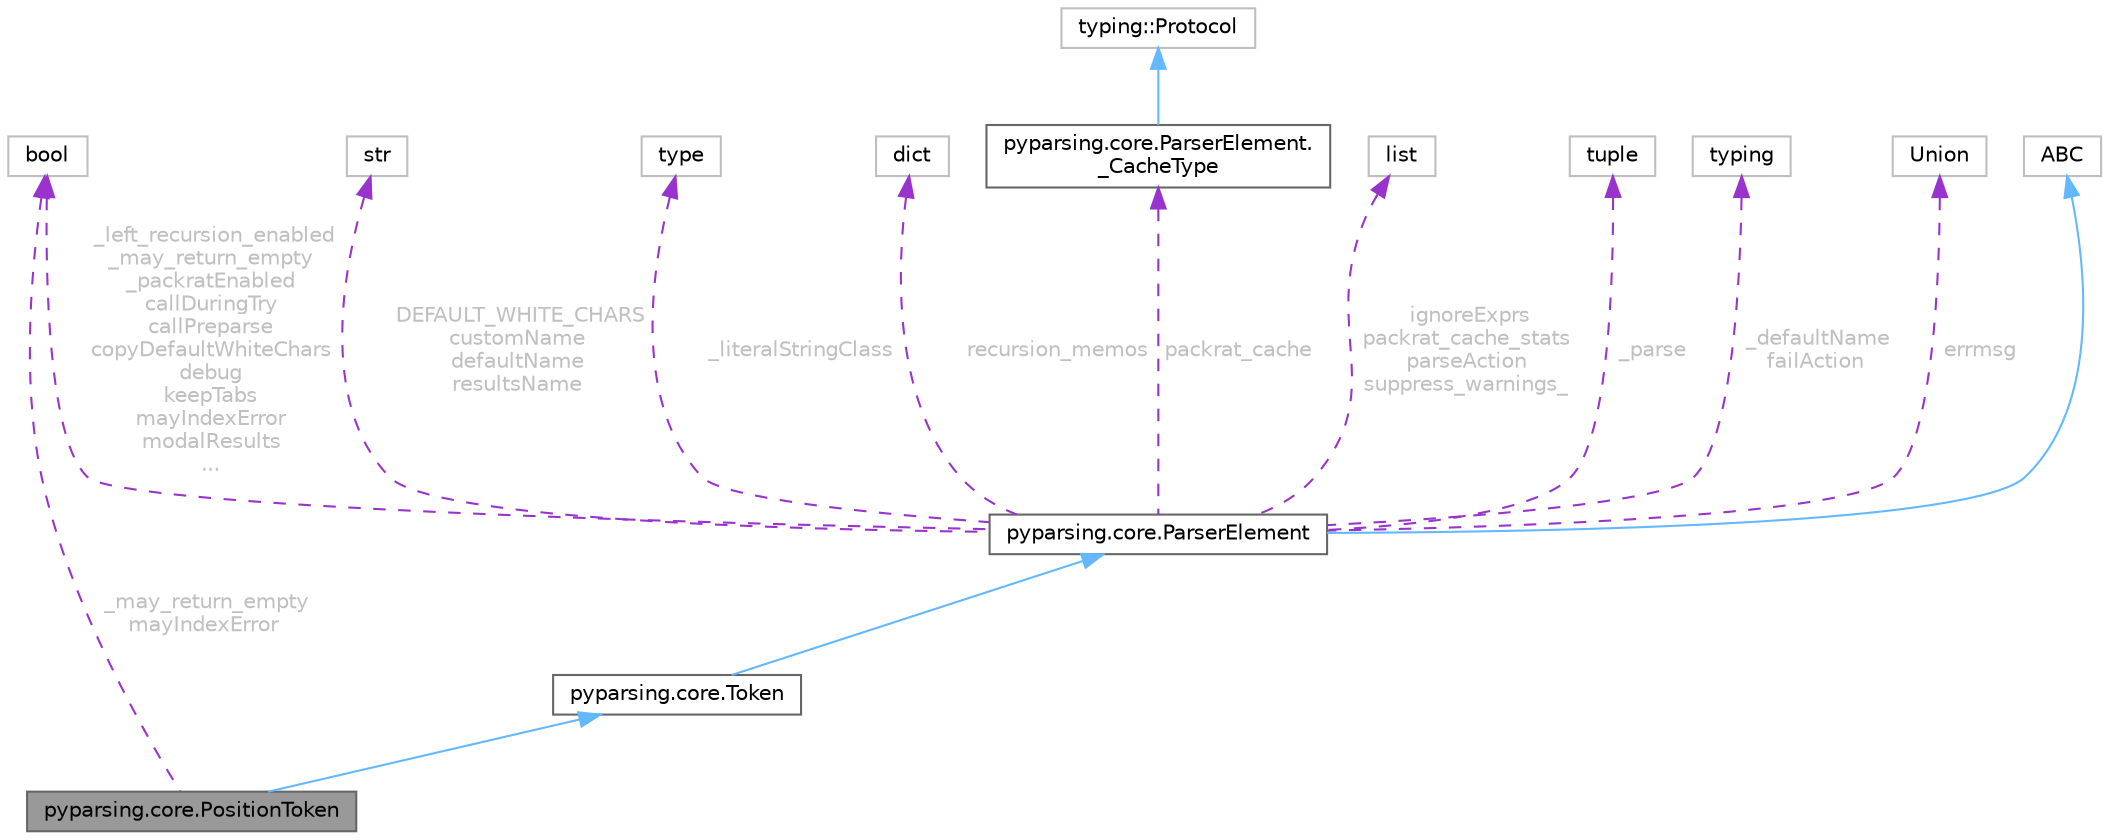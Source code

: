 digraph "pyparsing.core.PositionToken"
{
 // LATEX_PDF_SIZE
  bgcolor="transparent";
  edge [fontname=Helvetica,fontsize=10,labelfontname=Helvetica,labelfontsize=10];
  node [fontname=Helvetica,fontsize=10,shape=box,height=0.2,width=0.4];
  Node1 [id="Node000001",label="pyparsing.core.PositionToken",height=0.2,width=0.4,color="gray40", fillcolor="grey60", style="filled", fontcolor="black",tooltip=" "];
  Node2 -> Node1 [id="edge1_Node000001_Node000002",dir="back",color="steelblue1",style="solid",tooltip=" "];
  Node2 [id="Node000002",label="pyparsing.core.Token",height=0.2,width=0.4,color="gray40", fillcolor="white", style="filled",URL="$d7/d0a/classpyparsing_1_1core_1_1Token.html",tooltip=" "];
  Node3 -> Node2 [id="edge2_Node000002_Node000003",dir="back",color="steelblue1",style="solid",tooltip=" "];
  Node3 [id="Node000003",label="pyparsing.core.ParserElement",height=0.2,width=0.4,color="gray40", fillcolor="white", style="filled",URL="$d9/d94/classpyparsing_1_1core_1_1ParserElement.html",tooltip=" "];
  Node4 -> Node3 [id="edge3_Node000003_Node000004",dir="back",color="steelblue1",style="solid",tooltip=" "];
  Node4 [id="Node000004",label="ABC",height=0.2,width=0.4,color="grey75", fillcolor="white", style="filled",URL="$dd/d9b/classABC.html",tooltip=" "];
  Node5 -> Node3 [id="edge4_Node000003_Node000005",dir="back",color="darkorchid3",style="dashed",tooltip=" ",label=" DEFAULT_WHITE_CHARS\ncustomName\ndefaultName\nresultsName",fontcolor="grey" ];
  Node5 [id="Node000005",label="str",height=0.2,width=0.4,color="grey75", fillcolor="white", style="filled",tooltip=" "];
  Node6 -> Node3 [id="edge5_Node000003_Node000006",dir="back",color="darkorchid3",style="dashed",tooltip=" ",label=" _left_recursion_enabled\n_may_return_empty\n_packratEnabled\ncallDuringTry\ncallPreparse\ncopyDefaultWhiteChars\ndebug\nkeepTabs\nmayIndexError\nmodalResults\n...",fontcolor="grey" ];
  Node6 [id="Node000006",label="bool",height=0.2,width=0.4,color="grey75", fillcolor="white", style="filled",tooltip=" "];
  Node7 -> Node3 [id="edge6_Node000003_Node000007",dir="back",color="darkorchid3",style="dashed",tooltip=" ",label=" _literalStringClass",fontcolor="grey" ];
  Node7 [id="Node000007",label="type",height=0.2,width=0.4,color="grey75", fillcolor="white", style="filled",tooltip=" "];
  Node8 -> Node3 [id="edge7_Node000003_Node000008",dir="back",color="darkorchid3",style="dashed",tooltip=" ",label=" recursion_memos",fontcolor="grey" ];
  Node8 [id="Node000008",label="dict",height=0.2,width=0.4,color="grey75", fillcolor="white", style="filled",tooltip=" "];
  Node9 -> Node3 [id="edge8_Node000003_Node000009",dir="back",color="darkorchid3",style="dashed",tooltip=" ",label=" packrat_cache",fontcolor="grey" ];
  Node9 [id="Node000009",label="pyparsing.core.ParserElement.\l_CacheType",height=0.2,width=0.4,color="gray40", fillcolor="white", style="filled",URL="$da/d96/classpyparsing_1_1core_1_1ParserElement_1_1__CacheType.html",tooltip=" "];
  Node10 -> Node9 [id="edge9_Node000009_Node000010",dir="back",color="steelblue1",style="solid",tooltip=" "];
  Node10 [id="Node000010",label="typing::Protocol",height=0.2,width=0.4,color="grey75", fillcolor="white", style="filled",tooltip=" "];
  Node11 -> Node3 [id="edge10_Node000003_Node000011",dir="back",color="darkorchid3",style="dashed",tooltip=" ",label=" ignoreExprs\npackrat_cache_stats\nparseAction\nsuppress_warnings_",fontcolor="grey" ];
  Node11 [id="Node000011",label="list",height=0.2,width=0.4,color="grey75", fillcolor="white", style="filled",tooltip=" "];
  Node12 -> Node3 [id="edge11_Node000003_Node000012",dir="back",color="darkorchid3",style="dashed",tooltip=" ",label=" _parse",fontcolor="grey" ];
  Node12 [id="Node000012",label="tuple",height=0.2,width=0.4,color="grey75", fillcolor="white", style="filled",tooltip=" "];
  Node13 -> Node3 [id="edge12_Node000003_Node000013",dir="back",color="darkorchid3",style="dashed",tooltip=" ",label=" _defaultName\nfailAction",fontcolor="grey" ];
  Node13 [id="Node000013",label="typing",height=0.2,width=0.4,color="grey75", fillcolor="white", style="filled",tooltip=" "];
  Node14 -> Node3 [id="edge13_Node000003_Node000014",dir="back",color="darkorchid3",style="dashed",tooltip=" ",label=" errmsg",fontcolor="grey" ];
  Node14 [id="Node000014",label="Union",height=0.2,width=0.4,color="grey75", fillcolor="white", style="filled",tooltip=" "];
  Node6 -> Node1 [id="edge14_Node000001_Node000006",dir="back",color="darkorchid3",style="dashed",tooltip=" ",label=" _may_return_empty\nmayIndexError",fontcolor="grey" ];
}
